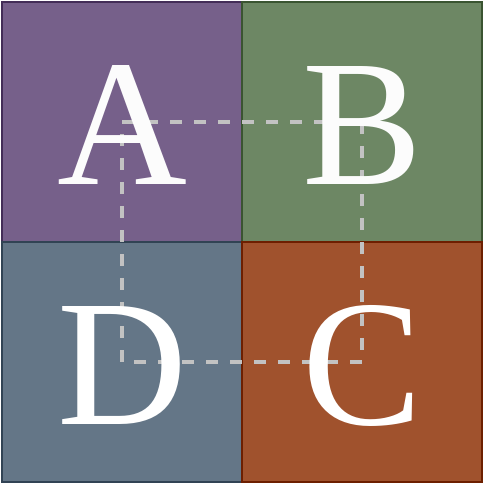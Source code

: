 <mxfile version="20.7.4" type="device"><diagram id="xDw095BTeGYploU6tc6J" name="Page-1"><mxGraphModel dx="704" dy="678" grid="1" gridSize="10" guides="1" tooltips="1" connect="1" arrows="1" fold="1" page="1" pageScale="1" pageWidth="850" pageHeight="1100" math="0" shadow="0"><root><mxCell id="0"/><mxCell id="1" parent="0"/><mxCell id="ic3wI2LaNnLOPgyWM0SD-1" value="" style="rounded=0;whiteSpace=wrap;html=1;fillColor=#76608a;fontColor=#ffffff;strokeColor=#432D57;" vertex="1" parent="1"><mxGeometry x="240" y="80" width="120" height="120" as="geometry"/></mxCell><mxCell id="ic3wI2LaNnLOPgyWM0SD-2" value="" style="rounded=0;whiteSpace=wrap;html=1;fillColor=#6d8764;fontColor=#ffffff;strokeColor=#3A5431;" vertex="1" parent="1"><mxGeometry x="360" y="80" width="120" height="120" as="geometry"/></mxCell><mxCell id="ic3wI2LaNnLOPgyWM0SD-3" value="" style="rounded=0;whiteSpace=wrap;html=1;fillColor=#647687;fontColor=#ffffff;strokeColor=#314354;" vertex="1" parent="1"><mxGeometry x="240" y="200" width="120" height="120" as="geometry"/></mxCell><mxCell id="ic3wI2LaNnLOPgyWM0SD-4" value="" style="rounded=0;whiteSpace=wrap;html=1;fillColor=#a0522d;fontColor=#ffffff;strokeColor=#6D1F00;" vertex="1" parent="1"><mxGeometry x="360" y="200" width="120" height="120" as="geometry"/></mxCell><mxCell id="ic3wI2LaNnLOPgyWM0SD-12" value="" style="rounded=0;whiteSpace=wrap;html=1;fontSize=30;fillColor=none;dashed=1;strokeWidth=2;strokeColor=#C2C2C2;" vertex="1" parent="1"><mxGeometry x="300" y="140" width="120" height="120" as="geometry"/></mxCell><mxCell id="ic3wI2LaNnLOPgyWM0SD-5" value="&lt;font style=&quot;font-size: 90px;&quot;&gt;A&lt;/font&gt;" style="text;html=1;strokeColor=none;fillColor=none;align=center;verticalAlign=middle;whiteSpace=wrap;rounded=0;fontSize=30;fontColor=#FCFCFC;fontFamily=Tahoma;" vertex="1" parent="1"><mxGeometry x="240" y="80" width="120" height="120" as="geometry"/></mxCell><mxCell id="ic3wI2LaNnLOPgyWM0SD-6" value="&lt;font style=&quot;&quot;&gt;&lt;span style=&quot;font-size: 90px;&quot;&gt;B&lt;/span&gt;&lt;br&gt;&lt;/font&gt;" style="text;html=1;strokeColor=none;fillColor=none;align=center;verticalAlign=middle;whiteSpace=wrap;rounded=0;fontSize=30;fontColor=#FCFCFC;fontFamily=Tahoma;" vertex="1" parent="1"><mxGeometry x="360" y="80" width="120" height="120" as="geometry"/></mxCell><mxCell id="ic3wI2LaNnLOPgyWM0SD-7" value="&lt;font style=&quot;font-size: 90px;&quot;&gt;C&lt;/font&gt;" style="text;html=1;strokeColor=none;fillColor=none;align=center;verticalAlign=middle;whiteSpace=wrap;rounded=0;fontSize=30;fontColor=#FFFFFF;fontFamily=Tahoma;" vertex="1" parent="1"><mxGeometry x="360" y="200" width="120" height="120" as="geometry"/></mxCell><mxCell id="ic3wI2LaNnLOPgyWM0SD-8" value="&lt;font style=&quot;font-size: 90px;&quot;&gt;D&lt;br&gt;&lt;/font&gt;" style="text;html=1;strokeColor=none;fillColor=none;align=center;verticalAlign=middle;whiteSpace=wrap;rounded=0;fontSize=30;fontColor=#FFFFFF;fontFamily=Tahoma;" vertex="1" parent="1"><mxGeometry x="240" y="200" width="120" height="120" as="geometry"/></mxCell></root></mxGraphModel></diagram></mxfile>